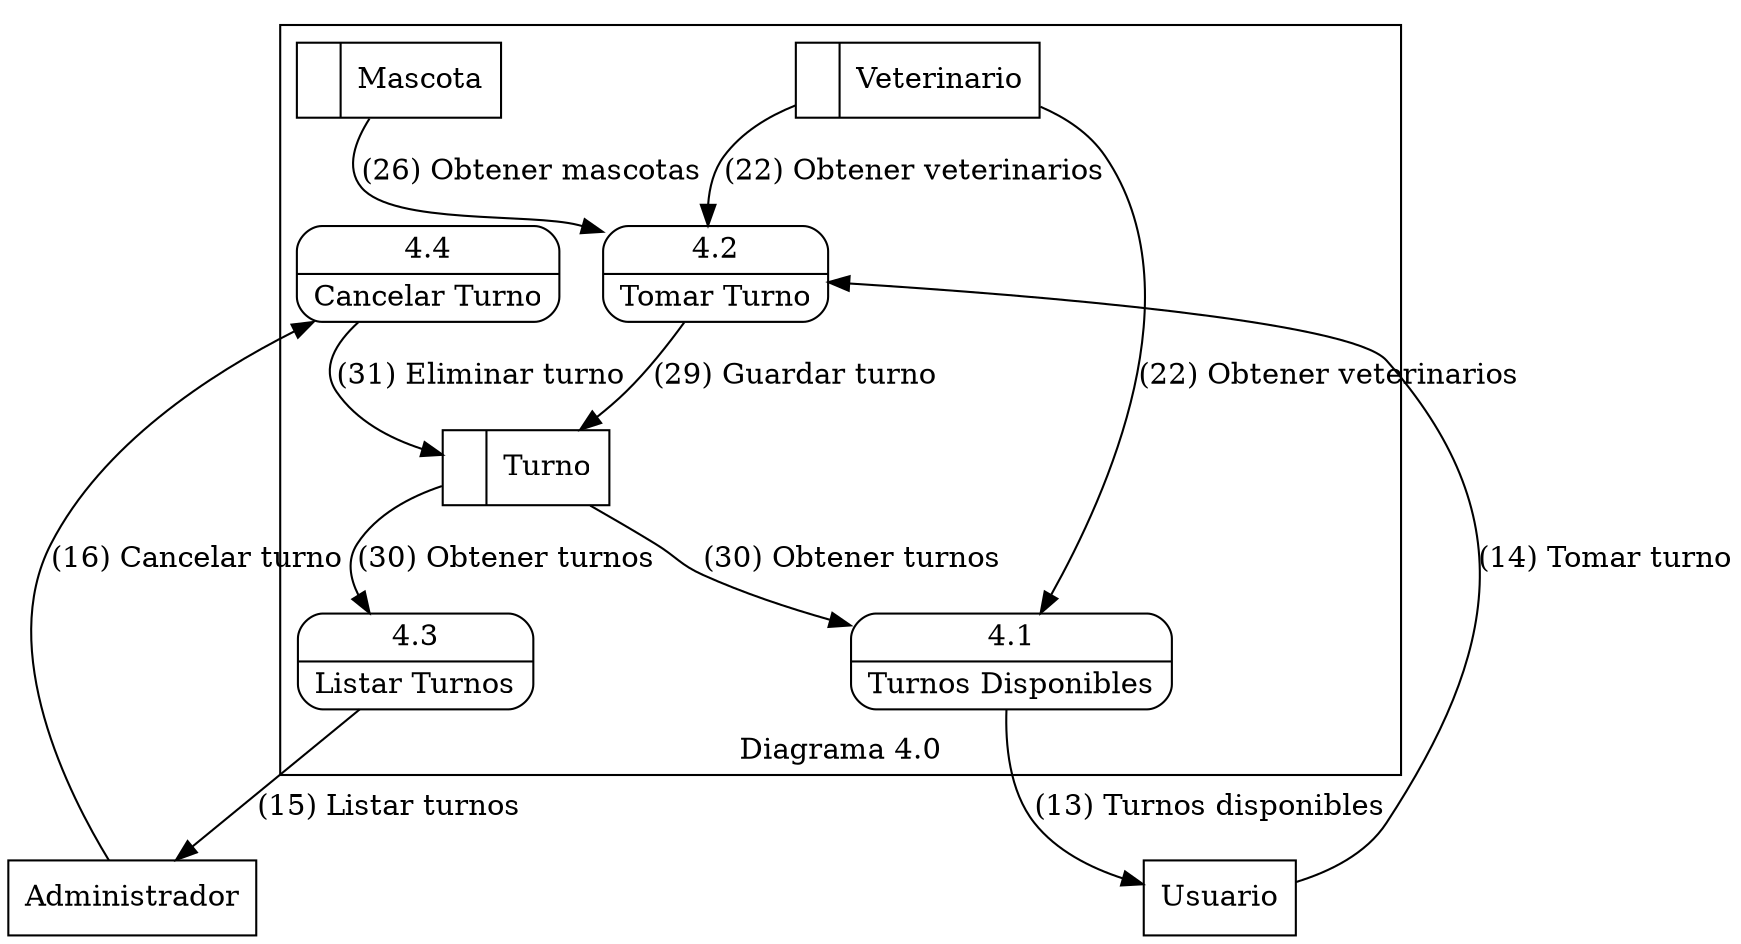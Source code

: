 digraph dfd_vet_level_4_0 {
    node [
        shape=record
    ]

    subgraph external_entities {
        admin [
            label="Administrador"
            shape=box
        ];
        user [
            label="Usuario"
            shape=box
        ];
    }

    subgraph cluster_system {
        label="Diagrama 4.0";
        labelloc="b";

        process41 [
            label="{<f0>4.1|<f1>Turnos Disponibles}"
            shape=Mrecord
        ];
        process42 [
            label="{<f0>4.2|<f1>Tomar Turno}"
            shape=Mrecord
        ];
        process43 [
            label="{<f0>4.3|<f1>Listar Turnos}"
            shape=Mrecord
        ];
        process44 [
            label="{<f0>4.4|<f1>Cancelar Turno}"
            shape=Mrecord
        ];

        store20 [
            label="<f0> |<f1> Veterinario"
        ];
        store30 [
            label="<f0> |<f1> Mascota"
        ];
        store40 [
            label="<f0> |<f1> Turno"
        ];
    }

    ## Turnos:
    process41 -> user [label="(13) Turnos disponibles"]
    user -> process42 [label="(14) Tomar turno"]
    process43 -> admin [label="(15) Listar turnos"]
    admin -> process44 [label="(16) Cancelar turno"]

    store20 -> process41 [label="(22) Obtener veterinarios"]
    store40 -> process41 [label="(30) Obtener turnos"]

    store20 -> process42 [label="(22) Obtener veterinarios"]
    store30 -> process42 [label="(26) Obtener mascotas"]
    process42 -> store40 [label="(29) Guardar turno"]

    store40 -> process43 [label="(30) Obtener turnos"]
    process44 -> store40 [label="(31) Eliminar turno"]
}
